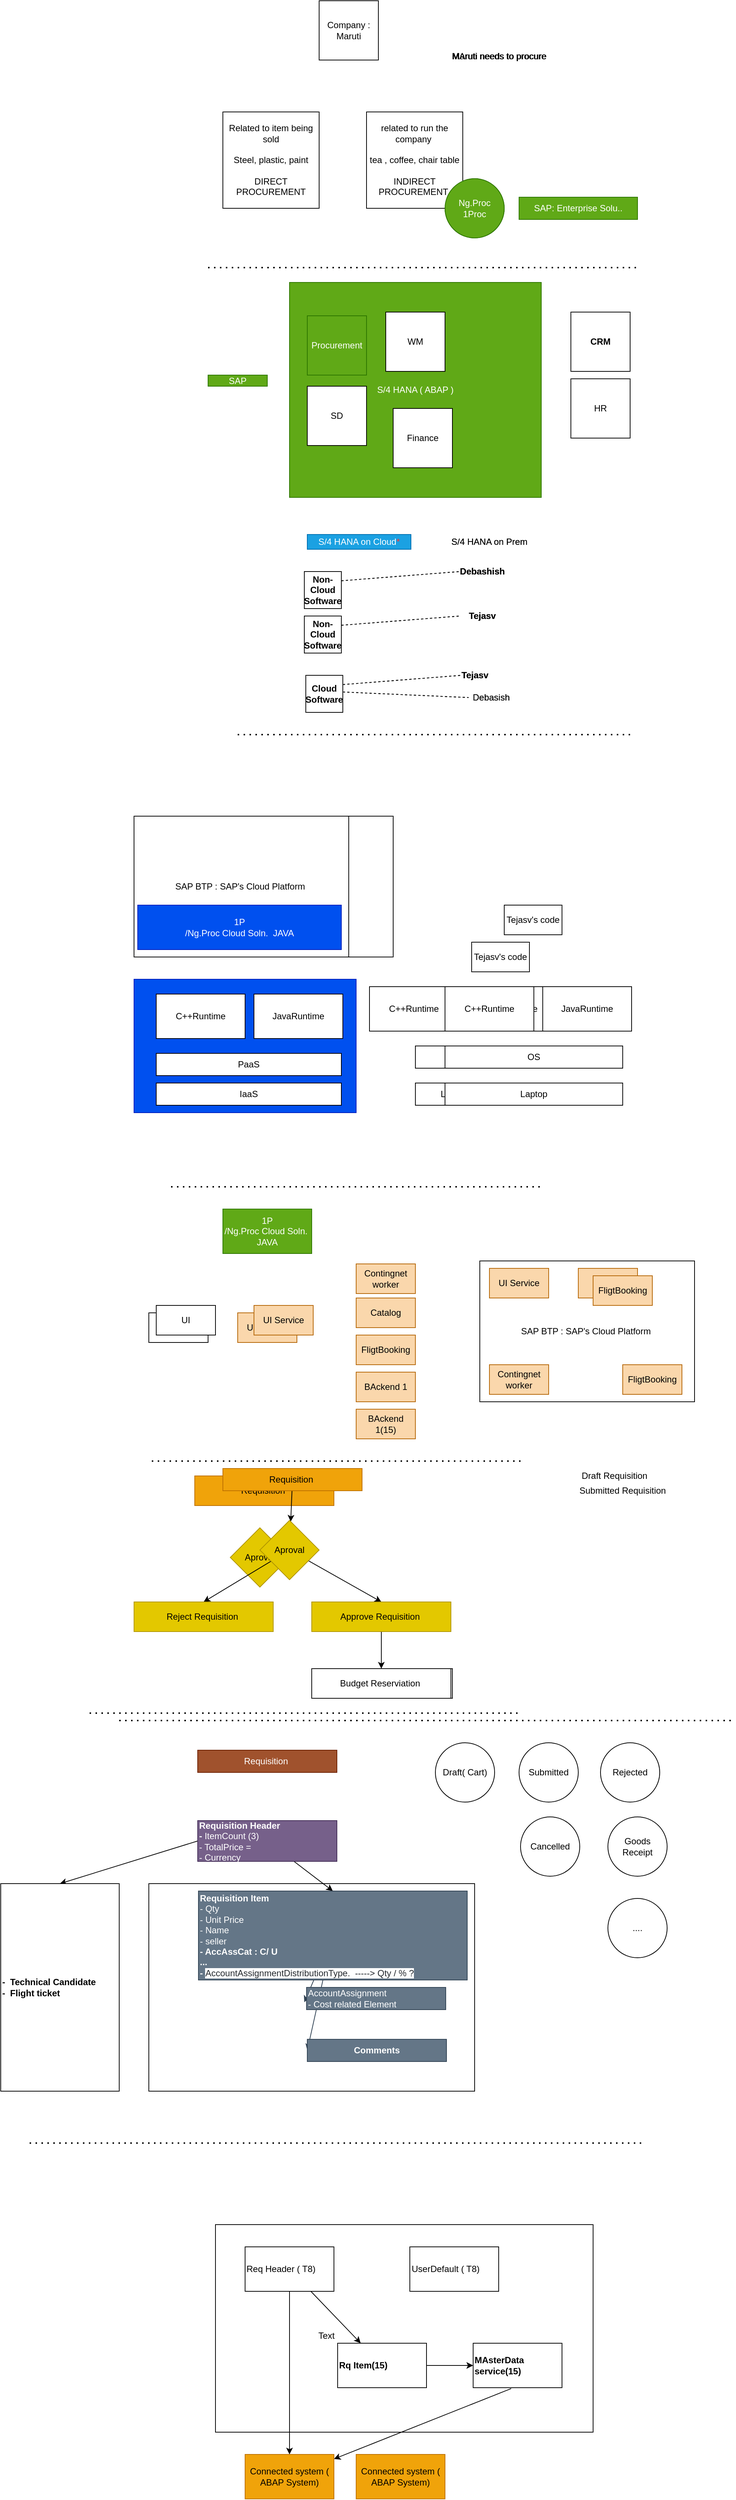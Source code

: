 <mxfile>
    <diagram id="Gn8F9cwYwv7-_vEc4Q9I" name="Page-1">
        <mxGraphModel dx="2574" dy="1087" grid="1" gridSize="10" guides="1" tooltips="1" connect="1" arrows="1" fold="1" page="1" pageScale="1" pageWidth="827" pageHeight="1169" math="0" shadow="0">
            <root>
                <mxCell id="0"/>
                <mxCell id="1" parent="0"/>
                <mxCell id="47" value="" style="rounded=0;whiteSpace=wrap;html=1;fillColor=#0050ef;strokeColor=#001DBC;fontColor=#ffffff;" parent="1" vertex="1">
                    <mxGeometry x="20" y="1400" width="300" height="180" as="geometry"/>
                </mxCell>
                <mxCell id="36" value="SAP BTP : SAP's Cloud Platform&amp;nbsp;" style="rounded=0;whiteSpace=wrap;html=1;" parent="1" vertex="1">
                    <mxGeometry x="20" y="1180" width="350" height="190" as="geometry"/>
                </mxCell>
                <mxCell id="18" value="S/4 HANA ( ABAP )" style="text;html=1;align=center;verticalAlign=middle;whiteSpace=wrap;rounded=0;fillColor=#60a917;strokeColor=#2D7600;fontColor=#ffffff;labelPosition=center;verticalLabelPosition=middle;" parent="1" vertex="1">
                    <mxGeometry x="230" y="460" width="340" height="290" as="geometry"/>
                </mxCell>
                <mxCell id="2" value="Company : Maruti" style="whiteSpace=wrap;html=1;aspect=fixed;" parent="1" vertex="1">
                    <mxGeometry x="270" y="80" width="80" height="80" as="geometry"/>
                </mxCell>
                <mxCell id="3" value="Related to item being sold&lt;br&gt;&lt;br&gt;Steel, plastic, paint&lt;br&gt;&lt;br&gt;DIRECT PROCUREMENT" style="whiteSpace=wrap;html=1;aspect=fixed;" parent="1" vertex="1">
                    <mxGeometry x="140" y="230" width="130" height="130" as="geometry"/>
                </mxCell>
                <mxCell id="4" value="related to run the company&amp;nbsp;&lt;br&gt;&lt;br&gt;tea , coffee, chair table&lt;br&gt;&lt;br&gt;INDIRECT PROCUREMENT&amp;nbsp;" style="whiteSpace=wrap;html=1;aspect=fixed;" parent="1" vertex="1">
                    <mxGeometry x="334" y="230" width="130" height="130" as="geometry"/>
                </mxCell>
                <mxCell id="6" value="MAruti needs to procure&amp;nbsp;" style="text;html=1;strokeColor=none;fillColor=none;align=center;verticalAlign=middle;whiteSpace=wrap;rounded=0;" parent="1" vertex="1">
                    <mxGeometry x="440" y="140" width="150" height="30" as="geometry"/>
                </mxCell>
                <mxCell id="7" value="Ng.Proc&lt;br&gt;1Proc" style="ellipse;whiteSpace=wrap;html=1;aspect=fixed;fillColor=#60a917;strokeColor=#2D7600;fontColor=#ffffff;" parent="1" vertex="1">
                    <mxGeometry x="440" y="320" width="80" height="80" as="geometry"/>
                </mxCell>
                <mxCell id="9" value="SAP: Enterprise Solu.." style="text;html=1;strokeColor=#2D7600;fillColor=#60a917;align=center;verticalAlign=middle;whiteSpace=wrap;rounded=0;fontColor=#ffffff;" parent="1" vertex="1">
                    <mxGeometry x="540" y="345" width="160" height="30" as="geometry"/>
                </mxCell>
                <mxCell id="10" value="" style="endArrow=none;dashed=1;html=1;dashPattern=1 3;strokeWidth=2;" parent="1" edge="1">
                    <mxGeometry width="50" height="50" relative="1" as="geometry">
                        <mxPoint x="120" y="440" as="sourcePoint"/>
                        <mxPoint x="700" y="440" as="targetPoint"/>
                    </mxGeometry>
                </mxCell>
                <mxCell id="11" value="SAP" style="text;html=1;strokeColor=#2D7600;fillColor=#60a917;align=center;verticalAlign=middle;whiteSpace=wrap;rounded=0;fontColor=#ffffff;" parent="1" vertex="1">
                    <mxGeometry x="120" y="585" width="80" height="15" as="geometry"/>
                </mxCell>
                <mxCell id="12" value="Procurement" style="whiteSpace=wrap;html=1;aspect=fixed;fillColor=#60a917;strokeColor=#2D7600;fontColor=#ffffff;" parent="1" vertex="1">
                    <mxGeometry x="254" y="505" width="80" height="80" as="geometry"/>
                </mxCell>
                <mxCell id="13" value="SD" style="whiteSpace=wrap;html=1;aspect=fixed;" parent="1" vertex="1">
                    <mxGeometry x="254" y="600" width="80" height="80" as="geometry"/>
                </mxCell>
                <mxCell id="14" value="WM" style="whiteSpace=wrap;html=1;aspect=fixed;" parent="1" vertex="1">
                    <mxGeometry x="360" y="500" width="80" height="80" as="geometry"/>
                </mxCell>
                <mxCell id="15" value="Finance" style="whiteSpace=wrap;html=1;aspect=fixed;" parent="1" vertex="1">
                    <mxGeometry x="370" y="630" width="80" height="80" as="geometry"/>
                </mxCell>
                <mxCell id="16" value="CRM" style="whiteSpace=wrap;html=1;aspect=fixed;fontStyle=1" parent="1" vertex="1">
                    <mxGeometry x="610" y="500" width="80" height="80" as="geometry"/>
                </mxCell>
                <mxCell id="17" value="HR" style="whiteSpace=wrap;html=1;aspect=fixed;" parent="1" vertex="1">
                    <mxGeometry x="610" y="590" width="80" height="80" as="geometry"/>
                </mxCell>
                <mxCell id="19" value="S/4 HANA on Cloud&lt;font color=&quot;#ff3333&quot;&gt;*&lt;/font&gt;" style="text;html=1;strokeColor=#006EAF;fillColor=#1ba1e2;align=center;verticalAlign=middle;whiteSpace=wrap;rounded=0;fontColor=#ffffff;" parent="1" vertex="1">
                    <mxGeometry x="254" y="800" width="140" height="20" as="geometry"/>
                </mxCell>
                <mxCell id="20" value="S/4 HANA on Prem" style="text;html=1;strokeColor=none;fillColor=none;align=center;verticalAlign=middle;whiteSpace=wrap;rounded=0;" parent="1" vertex="1">
                    <mxGeometry x="430" y="800" width="140" height="20" as="geometry"/>
                </mxCell>
                <mxCell id="22" value="Non-Cloud Software" style="whiteSpace=wrap;html=1;aspect=fixed;fontStyle=1" parent="1" vertex="1">
                    <mxGeometry x="250" y="850" width="50" height="50" as="geometry"/>
                </mxCell>
                <mxCell id="24" value="" style="endArrow=none;dashed=1;html=1;exitX=1;exitY=0.25;exitDx=0;exitDy=0;fontStyle=1" parent="1" source="22" edge="1">
                    <mxGeometry width="50" height="50" relative="1" as="geometry">
                        <mxPoint x="400" y="900" as="sourcePoint"/>
                        <mxPoint x="460" y="850" as="targetPoint"/>
                    </mxGeometry>
                </mxCell>
                <mxCell id="25" value="Debashish" style="text;html=1;align=center;verticalAlign=middle;resizable=0;points=[];autosize=1;strokeColor=none;fontStyle=1" parent="1" vertex="1">
                    <mxGeometry x="450" y="840" width="80" height="20" as="geometry"/>
                </mxCell>
                <mxCell id="26" value="Non-Cloud Software" style="whiteSpace=wrap;html=1;aspect=fixed;fontStyle=1" parent="1" vertex="1">
                    <mxGeometry x="250" y="910" width="50" height="50" as="geometry"/>
                </mxCell>
                <mxCell id="27" value="" style="endArrow=none;dashed=1;html=1;exitX=1;exitY=0.25;exitDx=0;exitDy=0;fontStyle=1" parent="1" source="26" edge="1">
                    <mxGeometry width="50" height="50" relative="1" as="geometry">
                        <mxPoint x="400" y="960" as="sourcePoint"/>
                        <mxPoint x="460" y="910" as="targetPoint"/>
                    </mxGeometry>
                </mxCell>
                <mxCell id="28" value="Tejasv" style="text;html=1;align=center;verticalAlign=middle;resizable=0;points=[];autosize=1;strokeColor=none;fontStyle=1" parent="1" vertex="1">
                    <mxGeometry x="465" y="900" width="50" height="20" as="geometry"/>
                </mxCell>
                <mxCell id="29" value="Cloud Software" style="whiteSpace=wrap;html=1;aspect=fixed;fontStyle=1" parent="1" vertex="1">
                    <mxGeometry x="252" y="990" width="50" height="50" as="geometry"/>
                </mxCell>
                <mxCell id="30" value="" style="endArrow=none;dashed=1;html=1;exitX=1;exitY=0.25;exitDx=0;exitDy=0;fontStyle=1" parent="1" source="29" edge="1">
                    <mxGeometry width="50" height="50" relative="1" as="geometry">
                        <mxPoint x="402" y="1040" as="sourcePoint"/>
                        <mxPoint x="462" y="990" as="targetPoint"/>
                    </mxGeometry>
                </mxCell>
                <mxCell id="31" value="Tejasv" style="text;html=1;align=center;verticalAlign=middle;resizable=0;points=[];autosize=1;strokeColor=none;fontStyle=1" parent="1" vertex="1">
                    <mxGeometry x="455" y="980" width="50" height="20" as="geometry"/>
                </mxCell>
                <mxCell id="32" value="" style="endArrow=none;dashed=1;html=1;exitX=1;exitY=0.25;exitDx=0;exitDy=0;fontStyle=1" parent="1" edge="1">
                    <mxGeometry width="50" height="50" relative="1" as="geometry">
                        <mxPoint x="302" y="1012.5" as="sourcePoint"/>
                        <mxPoint x="472" y="1020" as="targetPoint"/>
                    </mxGeometry>
                </mxCell>
                <mxCell id="33" value="Debasish" style="text;html=1;align=center;verticalAlign=middle;resizable=0;points=[];autosize=1;strokeColor=none;" parent="1" vertex="1">
                    <mxGeometry x="467" y="1010" width="70" height="20" as="geometry"/>
                </mxCell>
                <mxCell id="34" value="" style="endArrow=none;dashed=1;html=1;dashPattern=1 3;strokeWidth=2;" parent="1" edge="1">
                    <mxGeometry width="50" height="50" relative="1" as="geometry">
                        <mxPoint x="160" y="1070" as="sourcePoint"/>
                        <mxPoint x="690" y="1070" as="targetPoint"/>
                    </mxGeometry>
                </mxCell>
                <mxCell id="35" value="1P&lt;br&gt;/Ng.Proc Cloud Soln.&amp;nbsp; JAVA" style="rounded=0;whiteSpace=wrap;html=1;fillColor=#0050ef;strokeColor=#001DBC;fontColor=#ffffff;" parent="1" vertex="1">
                    <mxGeometry x="50" y="1300" width="120" height="60" as="geometry"/>
                </mxCell>
                <mxCell id="37" value="IaaS" style="rounded=0;whiteSpace=wrap;html=1;" parent="1" vertex="1">
                    <mxGeometry x="50" y="1540" width="250" height="30" as="geometry"/>
                </mxCell>
                <mxCell id="38" value="Laptop" style="rounded=0;whiteSpace=wrap;html=1;" parent="1" vertex="1">
                    <mxGeometry x="400" y="1540" width="105" height="30" as="geometry"/>
                </mxCell>
                <mxCell id="39" value="PaaS" style="rounded=0;whiteSpace=wrap;html=1;" parent="1" vertex="1">
                    <mxGeometry x="50" y="1500" width="250" height="30" as="geometry"/>
                </mxCell>
                <mxCell id="40" value="OS" style="rounded=0;whiteSpace=wrap;html=1;" parent="1" vertex="1">
                    <mxGeometry x="400" y="1490" width="105" height="30" as="geometry"/>
                </mxCell>
                <mxCell id="42" value="JavaRuntime" style="rounded=0;whiteSpace=wrap;html=1;" parent="1" vertex="1">
                    <mxGeometry x="182" y="1420" width="120" height="60" as="geometry"/>
                </mxCell>
                <mxCell id="43" value="C++Runtime" style="rounded=0;whiteSpace=wrap;html=1;" parent="1" vertex="1">
                    <mxGeometry x="50" y="1420" width="120" height="60" as="geometry"/>
                </mxCell>
                <mxCell id="44" value="JavaRuntime" style="rounded=0;whiteSpace=wrap;html=1;" parent="1" vertex="1">
                    <mxGeometry x="470" y="1410" width="120" height="60" as="geometry"/>
                </mxCell>
                <mxCell id="45" value="C++Runtime" style="rounded=0;whiteSpace=wrap;html=1;" parent="1" vertex="1">
                    <mxGeometry x="338" y="1410" width="120" height="60" as="geometry"/>
                </mxCell>
                <mxCell id="46" value="Tejasv's code" style="rounded=0;whiteSpace=wrap;html=1;" parent="1" vertex="1">
                    <mxGeometry x="476" y="1350" width="78" height="40" as="geometry"/>
                </mxCell>
                <mxCell id="48" value="" style="endArrow=none;dashed=1;html=1;dashPattern=1 3;strokeWidth=2;" parent="1" edge="1">
                    <mxGeometry width="50" height="50" relative="1" as="geometry">
                        <mxPoint x="70" y="1680" as="sourcePoint"/>
                        <mxPoint x="570" y="1680" as="targetPoint"/>
                    </mxGeometry>
                </mxCell>
                <mxCell id="49" value="1P&lt;br&gt;/Ng.Proc Cloud Soln.&amp;nbsp; JAVA" style="rounded=0;whiteSpace=wrap;html=1;fillColor=#60a917;strokeColor=#2D7600;fontColor=#ffffff;" parent="1" vertex="1">
                    <mxGeometry x="140" y="1710" width="120" height="60" as="geometry"/>
                </mxCell>
                <mxCell id="50" value="UI" style="rounded=0;whiteSpace=wrap;html=1;" parent="1" vertex="1">
                    <mxGeometry x="40" y="1850" width="80" height="40" as="geometry"/>
                </mxCell>
                <mxCell id="51" value="Contingnet worker" style="rounded=0;whiteSpace=wrap;html=1;fillColor=#fad7ac;strokeColor=#b46504;fontColor=#000000;" parent="1" vertex="1">
                    <mxGeometry x="320" y="1784" width="80" height="40" as="geometry"/>
                </mxCell>
                <mxCell id="55" value="BAckend 1" style="rounded=0;whiteSpace=wrap;html=1;fillColor=#fad7ac;strokeColor=#b46504;fontColor=#000000;" parent="1" vertex="1">
                    <mxGeometry x="320" y="1980" width="80" height="40" as="geometry"/>
                </mxCell>
                <mxCell id="56" value="BAckend 1" style="rounded=0;whiteSpace=wrap;html=1;fillColor=#fad7ac;strokeColor=#b46504;fontColor=#000000;" parent="1" vertex="1">
                    <mxGeometry x="320" y="1930" width="80" height="40" as="geometry"/>
                </mxCell>
                <mxCell id="57" value="FligtBooking" style="rounded=0;whiteSpace=wrap;html=1;fillColor=#fad7ac;strokeColor=#b46504;fontColor=#000000;" parent="1" vertex="1">
                    <mxGeometry x="320" y="1880" width="80" height="40" as="geometry"/>
                </mxCell>
                <mxCell id="58" value="UI Service" style="rounded=0;whiteSpace=wrap;html=1;fillColor=#fad7ac;strokeColor=#b46504;fontColor=#000000;" parent="1" vertex="1">
                    <mxGeometry x="160" y="1850" width="80" height="40" as="geometry"/>
                </mxCell>
                <mxCell id="59" value="Catalog" style="rounded=0;whiteSpace=wrap;html=1;fillColor=#fad7ac;strokeColor=#b46504;fontColor=#000000;" parent="1" vertex="1">
                    <mxGeometry x="320" y="1830" width="80" height="40" as="geometry"/>
                </mxCell>
                <mxCell id="60" value="" style="endArrow=none;dashed=1;html=1;dashPattern=1 3;strokeWidth=2;" parent="1" edge="1">
                    <mxGeometry width="50" height="50" relative="1" as="geometry">
                        <mxPoint x="44" y="2050" as="sourcePoint"/>
                        <mxPoint x="544" y="2050" as="targetPoint"/>
                    </mxGeometry>
                </mxCell>
                <mxCell id="61" value="Requisition&amp;nbsp;" style="rounded=0;whiteSpace=wrap;html=1;fillColor=#f0a30a;strokeColor=#BD7000;fontColor=#000000;" parent="1" vertex="1">
                    <mxGeometry x="102" y="2070" width="188" height="40" as="geometry"/>
                </mxCell>
                <mxCell id="63" value="Aproval" style="rhombus;whiteSpace=wrap;html=1;fontColor=#000000;fillColor=#e3c800;strokeColor=#B09500;" parent="1" vertex="1">
                    <mxGeometry x="150" y="2140" width="80" height="80" as="geometry"/>
                </mxCell>
                <mxCell id="64" value="Approve Requisition&amp;nbsp;" style="rounded=0;whiteSpace=wrap;html=1;fillColor=#e3c800;strokeColor=#B09500;fontColor=#000000;" parent="1" vertex="1">
                    <mxGeometry x="260" y="2240" width="188" height="40" as="geometry"/>
                </mxCell>
                <mxCell id="65" value="Reject Requisition&amp;nbsp;" style="rounded=0;whiteSpace=wrap;html=1;fillColor=#e3c800;strokeColor=#B09500;fontColor=#000000;" parent="1" vertex="1">
                    <mxGeometry x="20" y="2240" width="188" height="40" as="geometry"/>
                </mxCell>
                <mxCell id="66" value="Budget Reserviation&amp;nbsp;" style="rounded=0;whiteSpace=wrap;html=1;" parent="1" vertex="1">
                    <mxGeometry x="262" y="2330" width="188" height="40" as="geometry"/>
                </mxCell>
                <mxCell id="67" value="" style="endArrow=none;dashed=1;html=1;dashPattern=1 3;strokeWidth=2;" parent="1" edge="1">
                    <mxGeometry width="50" height="50" relative="1" as="geometry">
                        <mxPoint x="-40" y="2390" as="sourcePoint"/>
                        <mxPoint x="544" y="2390" as="targetPoint"/>
                    </mxGeometry>
                </mxCell>
                <mxCell id="68" value="" style="rounded=0;whiteSpace=wrap;html=1;align=left;" parent="1" vertex="1">
                    <mxGeometry x="130" y="3080" width="510" height="280" as="geometry"/>
                </mxCell>
                <mxCell id="69" value="" style="rounded=0;whiteSpace=wrap;html=1;align=left;fontStyle=1" parent="1" vertex="1">
                    <mxGeometry x="40" y="2620" width="440" height="280" as="geometry"/>
                </mxCell>
                <mxCell id="70" value="" style="rounded=0;whiteSpace=wrap;html=1;fillColor=#0050ef;strokeColor=#001DBC;fontColor=#ffffff;" parent="1" vertex="1">
                    <mxGeometry x="20" y="1400" width="300" height="180" as="geometry"/>
                </mxCell>
                <mxCell id="71" value="SAP BTP : SAP's Cloud Platform&amp;nbsp;" style="rounded=0;whiteSpace=wrap;html=1;" parent="1" vertex="1">
                    <mxGeometry x="20" y="1180" width="290" height="190" as="geometry"/>
                </mxCell>
                <mxCell id="72" value="S/4 HANA ( ABAP )" style="text;html=1;align=center;verticalAlign=middle;whiteSpace=wrap;rounded=0;fillColor=#60a917;strokeColor=#2D7600;fontColor=#ffffff;labelPosition=center;verticalLabelPosition=middle;" parent="1" vertex="1">
                    <mxGeometry x="230" y="460" width="340" height="290" as="geometry"/>
                </mxCell>
                <mxCell id="73" value="Company : Maruti" style="whiteSpace=wrap;html=1;aspect=fixed;" parent="1" vertex="1">
                    <mxGeometry x="270" y="80" width="80" height="80" as="geometry"/>
                </mxCell>
                <mxCell id="74" value="Related to item being sold&lt;br&gt;&lt;br&gt;Steel, plastic, paint&lt;br&gt;&lt;br&gt;DIRECT PROCUREMENT" style="whiteSpace=wrap;html=1;aspect=fixed;" parent="1" vertex="1">
                    <mxGeometry x="140" y="230" width="130" height="130" as="geometry"/>
                </mxCell>
                <mxCell id="75" value="related to run the company&amp;nbsp;&lt;br&gt;&lt;br&gt;tea , coffee, chair table&lt;br&gt;&lt;br&gt;INDIRECT PROCUREMENT&amp;nbsp;" style="whiteSpace=wrap;html=1;aspect=fixed;" parent="1" vertex="1">
                    <mxGeometry x="334" y="230" width="130" height="130" as="geometry"/>
                </mxCell>
                <mxCell id="76" value="Maruti needs to procure&amp;nbsp;" style="text;html=1;strokeColor=none;fillColor=none;align=center;verticalAlign=middle;whiteSpace=wrap;rounded=0;" parent="1" vertex="1">
                    <mxGeometry x="440" y="140" width="150" height="30" as="geometry"/>
                </mxCell>
                <mxCell id="77" value="Ng.Proc&lt;br&gt;1Proc" style="ellipse;whiteSpace=wrap;html=1;aspect=fixed;fillColor=#60a917;strokeColor=#2D7600;fontColor=#ffffff;" parent="1" vertex="1">
                    <mxGeometry x="440" y="320" width="80" height="80" as="geometry"/>
                </mxCell>
                <mxCell id="78" value="SAP: Enterprise Solu.." style="text;html=1;strokeColor=#2D7600;fillColor=#60a917;align=center;verticalAlign=middle;whiteSpace=wrap;rounded=0;fontColor=#ffffff;" parent="1" vertex="1">
                    <mxGeometry x="540" y="345" width="160" height="30" as="geometry"/>
                </mxCell>
                <mxCell id="79" value="" style="endArrow=none;dashed=1;html=1;dashPattern=1 3;strokeWidth=2;" parent="1" edge="1">
                    <mxGeometry width="50" height="50" relative="1" as="geometry">
                        <mxPoint x="120" y="440" as="sourcePoint"/>
                        <mxPoint x="700" y="440" as="targetPoint"/>
                    </mxGeometry>
                </mxCell>
                <mxCell id="80" value="SAP" style="text;html=1;strokeColor=#2D7600;fillColor=#60a917;align=center;verticalAlign=middle;whiteSpace=wrap;rounded=0;fontColor=#ffffff;" parent="1" vertex="1">
                    <mxGeometry x="120" y="585" width="80" height="15" as="geometry"/>
                </mxCell>
                <mxCell id="81" value="Procurement" style="whiteSpace=wrap;html=1;aspect=fixed;fillColor=#60a917;strokeColor=#2D7600;fontColor=#ffffff;" parent="1" vertex="1">
                    <mxGeometry x="254" y="505" width="80" height="80" as="geometry"/>
                </mxCell>
                <mxCell id="82" value="SD" style="whiteSpace=wrap;html=1;aspect=fixed;" parent="1" vertex="1">
                    <mxGeometry x="254" y="600" width="80" height="80" as="geometry"/>
                </mxCell>
                <mxCell id="83" value="WM" style="whiteSpace=wrap;html=1;aspect=fixed;" parent="1" vertex="1">
                    <mxGeometry x="360" y="500" width="80" height="80" as="geometry"/>
                </mxCell>
                <mxCell id="84" value="Finance" style="whiteSpace=wrap;html=1;aspect=fixed;" parent="1" vertex="1">
                    <mxGeometry x="370" y="630" width="80" height="80" as="geometry"/>
                </mxCell>
                <mxCell id="85" value="CRM" style="whiteSpace=wrap;html=1;aspect=fixed;fontStyle=1" parent="1" vertex="1">
                    <mxGeometry x="610" y="500" width="80" height="80" as="geometry"/>
                </mxCell>
                <mxCell id="86" value="HR" style="whiteSpace=wrap;html=1;aspect=fixed;" parent="1" vertex="1">
                    <mxGeometry x="610" y="590" width="80" height="80" as="geometry"/>
                </mxCell>
                <mxCell id="87" value="S/4 HANA on Cloud&lt;font color=&quot;#ff3333&quot;&gt;*&lt;/font&gt;" style="text;html=1;strokeColor=#006EAF;fillColor=#1ba1e2;align=center;verticalAlign=middle;whiteSpace=wrap;rounded=0;fontColor=#ffffff;" parent="1" vertex="1">
                    <mxGeometry x="254" y="800" width="140" height="20" as="geometry"/>
                </mxCell>
                <mxCell id="88" value="S/4 HANA on Prem" style="text;html=1;strokeColor=none;fillColor=none;align=center;verticalAlign=middle;whiteSpace=wrap;rounded=0;" parent="1" vertex="1">
                    <mxGeometry x="430" y="800" width="140" height="20" as="geometry"/>
                </mxCell>
                <mxCell id="89" value="Non-Cloud Software" style="whiteSpace=wrap;html=1;aspect=fixed;fontStyle=1" parent="1" vertex="1">
                    <mxGeometry x="250" y="850" width="50" height="50" as="geometry"/>
                </mxCell>
                <mxCell id="90" value="" style="endArrow=none;dashed=1;html=1;exitX=1;exitY=0.25;exitDx=0;exitDy=0;fontStyle=1" parent="1" source="89" edge="1">
                    <mxGeometry width="50" height="50" relative="1" as="geometry">
                        <mxPoint x="400" y="900" as="sourcePoint"/>
                        <mxPoint x="460" y="850" as="targetPoint"/>
                    </mxGeometry>
                </mxCell>
                <mxCell id="91" value="Debashish" style="text;html=1;align=center;verticalAlign=middle;resizable=0;points=[];autosize=1;strokeColor=none;fontStyle=1" parent="1" vertex="1">
                    <mxGeometry x="450" y="840" width="80" height="20" as="geometry"/>
                </mxCell>
                <mxCell id="92" value="Non-Cloud Software" style="whiteSpace=wrap;html=1;aspect=fixed;fontStyle=1" parent="1" vertex="1">
                    <mxGeometry x="250" y="910" width="50" height="50" as="geometry"/>
                </mxCell>
                <mxCell id="93" value="" style="endArrow=none;dashed=1;html=1;exitX=1;exitY=0.25;exitDx=0;exitDy=0;fontStyle=1" parent="1" source="92" edge="1">
                    <mxGeometry width="50" height="50" relative="1" as="geometry">
                        <mxPoint x="400" y="960" as="sourcePoint"/>
                        <mxPoint x="460" y="910" as="targetPoint"/>
                    </mxGeometry>
                </mxCell>
                <mxCell id="94" value="Tejasv" style="text;html=1;align=center;verticalAlign=middle;resizable=0;points=[];autosize=1;strokeColor=none;fontStyle=1" parent="1" vertex="1">
                    <mxGeometry x="465" y="900" width="50" height="20" as="geometry"/>
                </mxCell>
                <mxCell id="95" value="Cloud Software" style="whiteSpace=wrap;html=1;aspect=fixed;fontStyle=1" parent="1" vertex="1">
                    <mxGeometry x="252" y="990" width="50" height="50" as="geometry"/>
                </mxCell>
                <mxCell id="96" value="" style="endArrow=none;dashed=1;html=1;exitX=1;exitY=0.25;exitDx=0;exitDy=0;fontStyle=1" parent="1" source="95" edge="1">
                    <mxGeometry width="50" height="50" relative="1" as="geometry">
                        <mxPoint x="402" y="1040" as="sourcePoint"/>
                        <mxPoint x="462" y="990" as="targetPoint"/>
                    </mxGeometry>
                </mxCell>
                <mxCell id="97" value="Tejasv" style="text;html=1;align=center;verticalAlign=middle;resizable=0;points=[];autosize=1;strokeColor=none;fontStyle=1" parent="1" vertex="1">
                    <mxGeometry x="455" y="980" width="50" height="20" as="geometry"/>
                </mxCell>
                <mxCell id="98" value="" style="endArrow=none;dashed=1;html=1;exitX=1;exitY=0.25;exitDx=0;exitDy=0;fontStyle=1" parent="1" edge="1">
                    <mxGeometry width="50" height="50" relative="1" as="geometry">
                        <mxPoint x="302" y="1012.5" as="sourcePoint"/>
                        <mxPoint x="472" y="1020" as="targetPoint"/>
                    </mxGeometry>
                </mxCell>
                <mxCell id="99" value="Debasish" style="text;html=1;align=center;verticalAlign=middle;resizable=0;points=[];autosize=1;strokeColor=none;" parent="1" vertex="1">
                    <mxGeometry x="467" y="1010" width="70" height="20" as="geometry"/>
                </mxCell>
                <mxCell id="100" value="" style="endArrow=none;dashed=1;html=1;dashPattern=1 3;strokeWidth=2;" parent="1" edge="1">
                    <mxGeometry width="50" height="50" relative="1" as="geometry">
                        <mxPoint x="160" y="1070" as="sourcePoint"/>
                        <mxPoint x="690" y="1070" as="targetPoint"/>
                    </mxGeometry>
                </mxCell>
                <mxCell id="101" value="1P&lt;br&gt;/Ng.Proc Cloud Soln.&amp;nbsp; JAVA" style="rounded=0;whiteSpace=wrap;html=1;fillColor=#0050ef;strokeColor=#001DBC;fontColor=#ffffff;" parent="1" vertex="1">
                    <mxGeometry x="25" y="1300" width="275" height="60" as="geometry"/>
                </mxCell>
                <mxCell id="102" value="IaaS" style="rounded=0;whiteSpace=wrap;html=1;" parent="1" vertex="1">
                    <mxGeometry x="50" y="1540" width="250" height="30" as="geometry"/>
                </mxCell>
                <mxCell id="103" value="Laptop" style="rounded=0;whiteSpace=wrap;html=1;" parent="1" vertex="1">
                    <mxGeometry x="440" y="1540" width="240" height="30" as="geometry"/>
                </mxCell>
                <mxCell id="104" value="PaaS" style="rounded=0;whiteSpace=wrap;html=1;" parent="1" vertex="1">
                    <mxGeometry x="50" y="1500" width="250" height="30" as="geometry"/>
                </mxCell>
                <mxCell id="105" value="OS" style="rounded=0;whiteSpace=wrap;html=1;" parent="1" vertex="1">
                    <mxGeometry x="440" y="1490" width="240" height="30" as="geometry"/>
                </mxCell>
                <mxCell id="106" value="JavaRuntime" style="rounded=0;whiteSpace=wrap;html=1;" parent="1" vertex="1">
                    <mxGeometry x="182" y="1420" width="120" height="60" as="geometry"/>
                </mxCell>
                <mxCell id="107" value="C++Runtime" style="rounded=0;whiteSpace=wrap;html=1;" parent="1" vertex="1">
                    <mxGeometry x="50" y="1420" width="120" height="60" as="geometry"/>
                </mxCell>
                <mxCell id="108" value="JavaRuntime" style="rounded=0;whiteSpace=wrap;html=1;" parent="1" vertex="1">
                    <mxGeometry x="572" y="1410" width="120" height="60" as="geometry"/>
                </mxCell>
                <mxCell id="109" value="C++Runtime" style="rounded=0;whiteSpace=wrap;html=1;" parent="1" vertex="1">
                    <mxGeometry x="440" y="1410" width="120" height="60" as="geometry"/>
                </mxCell>
                <mxCell id="110" value="Tejasv's code" style="rounded=0;whiteSpace=wrap;html=1;" parent="1" vertex="1">
                    <mxGeometry x="520" y="1300" width="78" height="40" as="geometry"/>
                </mxCell>
                <mxCell id="111" value="" style="endArrow=none;dashed=1;html=1;dashPattern=1 3;strokeWidth=2;" parent="1" edge="1">
                    <mxGeometry width="50" height="50" relative="1" as="geometry">
                        <mxPoint x="70" y="1680" as="sourcePoint"/>
                        <mxPoint x="570" y="1680" as="targetPoint"/>
                    </mxGeometry>
                </mxCell>
                <mxCell id="112" value="1P&lt;br&gt;/Ng.Proc Cloud Soln.&amp;nbsp; JAVA" style="rounded=0;whiteSpace=wrap;html=1;fillColor=#60a917;strokeColor=#2D7600;fontColor=#ffffff;" parent="1" vertex="1">
                    <mxGeometry x="140" y="1710" width="120" height="60" as="geometry"/>
                </mxCell>
                <mxCell id="113" value="UI" style="rounded=0;whiteSpace=wrap;html=1;" parent="1" vertex="1">
                    <mxGeometry x="50" y="1840" width="80" height="40" as="geometry"/>
                </mxCell>
                <mxCell id="114" value="Contingnet worker" style="rounded=0;whiteSpace=wrap;html=1;fillColor=#fad7ac;strokeColor=#b46504;fontColor=#000000;" parent="1" vertex="1">
                    <mxGeometry x="320" y="1784" width="80" height="40" as="geometry"/>
                </mxCell>
                <mxCell id="115" value="BAckend 1(15)" style="rounded=0;whiteSpace=wrap;html=1;fillColor=#fad7ac;strokeColor=#b46504;fontColor=#000000;" parent="1" vertex="1">
                    <mxGeometry x="320" y="1980" width="80" height="40" as="geometry"/>
                </mxCell>
                <mxCell id="116" value="BAckend 1" style="rounded=0;whiteSpace=wrap;html=1;fillColor=#fad7ac;strokeColor=#b46504;fontColor=#000000;" parent="1" vertex="1">
                    <mxGeometry x="320" y="1930" width="80" height="40" as="geometry"/>
                </mxCell>
                <mxCell id="117" value="FligtBooking" style="rounded=0;whiteSpace=wrap;html=1;fillColor=#fad7ac;strokeColor=#b46504;fontColor=#000000;" parent="1" vertex="1">
                    <mxGeometry x="320" y="1880" width="80" height="40" as="geometry"/>
                </mxCell>
                <mxCell id="118" value="UI Service" style="rounded=0;whiteSpace=wrap;html=1;fillColor=#fad7ac;strokeColor=#b46504;fontColor=#000000;" parent="1" vertex="1">
                    <mxGeometry x="182" y="1840" width="80" height="40" as="geometry"/>
                </mxCell>
                <mxCell id="119" value="Catalog" style="rounded=0;whiteSpace=wrap;html=1;fillColor=#fad7ac;strokeColor=#b46504;fontColor=#000000;" parent="1" vertex="1">
                    <mxGeometry x="320" y="1830" width="80" height="40" as="geometry"/>
                </mxCell>
                <mxCell id="120" value="" style="endArrow=none;dashed=1;html=1;dashPattern=1 3;strokeWidth=2;" parent="1" edge="1">
                    <mxGeometry width="50" height="50" relative="1" as="geometry">
                        <mxPoint x="44" y="2050" as="sourcePoint"/>
                        <mxPoint x="544" y="2050" as="targetPoint"/>
                    </mxGeometry>
                </mxCell>
                <mxCell id="121" value="" style="edgeStyle=none;rounded=0;orthogonalLoop=1;jettySize=auto;html=1;" parent="1" source="122" target="125" edge="1">
                    <mxGeometry relative="1" as="geometry"/>
                </mxCell>
                <mxCell id="122" value="Requisition&amp;nbsp;" style="rounded=0;whiteSpace=wrap;html=1;fillColor=#f0a30a;strokeColor=#BD7000;fontColor=#000000;" parent="1" vertex="1">
                    <mxGeometry x="140" y="2060" width="188" height="30" as="geometry"/>
                </mxCell>
                <mxCell id="123" style="edgeStyle=none;rounded=0;orthogonalLoop=1;jettySize=auto;html=1;entryX=0.5;entryY=0;entryDx=0;entryDy=0;" parent="1" source="125" target="128" edge="1">
                    <mxGeometry relative="1" as="geometry"/>
                </mxCell>
                <mxCell id="124" style="edgeStyle=none;rounded=0;orthogonalLoop=1;jettySize=auto;html=1;entryX=0.5;entryY=0;entryDx=0;entryDy=0;" parent="1" source="125" target="127" edge="1">
                    <mxGeometry relative="1" as="geometry"/>
                </mxCell>
                <mxCell id="125" value="Aproval" style="rhombus;whiteSpace=wrap;html=1;fontColor=#000000;fillColor=#e3c800;strokeColor=#B09500;" parent="1" vertex="1">
                    <mxGeometry x="190" y="2130" width="80" height="80" as="geometry"/>
                </mxCell>
                <mxCell id="126" value="" style="edgeStyle=none;rounded=0;orthogonalLoop=1;jettySize=auto;html=1;" parent="1" source="127" target="129" edge="1">
                    <mxGeometry relative="1" as="geometry"/>
                </mxCell>
                <mxCell id="127" value="Approve Requisition&amp;nbsp;" style="rounded=0;whiteSpace=wrap;html=1;fillColor=#e3c800;strokeColor=#B09500;fontColor=#000000;" parent="1" vertex="1">
                    <mxGeometry x="260" y="2240" width="188" height="40" as="geometry"/>
                </mxCell>
                <mxCell id="128" value="Reject Requisition&amp;nbsp;" style="rounded=0;whiteSpace=wrap;html=1;fillColor=#e3c800;strokeColor=#B09500;fontColor=#000000;" parent="1" vertex="1">
                    <mxGeometry x="20" y="2240" width="188" height="40" as="geometry"/>
                </mxCell>
                <mxCell id="129" value="Budget Reserviation&amp;nbsp;" style="rounded=0;whiteSpace=wrap;html=1;" parent="1" vertex="1">
                    <mxGeometry x="260" y="2330" width="188" height="40" as="geometry"/>
                </mxCell>
                <mxCell id="130" value="" style="endArrow=none;dashed=1;html=1;dashPattern=1 3;strokeWidth=2;" parent="1" edge="1">
                    <mxGeometry width="50" height="50" relative="1" as="geometry">
                        <mxPoint y="2400" as="sourcePoint"/>
                        <mxPoint x="830" y="2400" as="targetPoint"/>
                    </mxGeometry>
                </mxCell>
                <mxCell id="131" value="SAP BTP : SAP's Cloud Platform&amp;nbsp;" style="rounded=0;whiteSpace=wrap;html=1;" parent="1" vertex="1">
                    <mxGeometry x="487" y="1780" width="290" height="190" as="geometry"/>
                </mxCell>
                <mxCell id="132" value="Contingnet worker" style="rounded=0;whiteSpace=wrap;html=1;fillColor=#fad7ac;strokeColor=#b46504;fontColor=#000000;" parent="1" vertex="1">
                    <mxGeometry x="500" y="1920" width="80" height="40" as="geometry"/>
                </mxCell>
                <mxCell id="133" value="Catalog" style="rounded=0;whiteSpace=wrap;html=1;fillColor=#fad7ac;strokeColor=#b46504;fontColor=#000000;" parent="1" vertex="1">
                    <mxGeometry x="620" y="1790" width="80" height="40" as="geometry"/>
                </mxCell>
                <mxCell id="134" value="UI Service" style="rounded=0;whiteSpace=wrap;html=1;fillColor=#fad7ac;strokeColor=#b46504;fontColor=#000000;" parent="1" vertex="1">
                    <mxGeometry x="500" y="1790" width="80" height="40" as="geometry"/>
                </mxCell>
                <mxCell id="135" value="FligtBooking" style="rounded=0;whiteSpace=wrap;html=1;fillColor=#fad7ac;strokeColor=#b46504;fontColor=#000000;" parent="1" vertex="1">
                    <mxGeometry x="680" y="1920" width="80" height="40" as="geometry"/>
                </mxCell>
                <mxCell id="136" value="FligtBooking" style="rounded=0;whiteSpace=wrap;html=1;fillColor=#fad7ac;strokeColor=#b46504;fontColor=#000000;" parent="1" vertex="1">
                    <mxGeometry x="640" y="1800" width="80" height="40" as="geometry"/>
                </mxCell>
                <mxCell id="137" value="Draft Requisition" style="text;html=1;strokeColor=none;fillColor=none;align=center;verticalAlign=middle;whiteSpace=wrap;rounded=0;" parent="1" vertex="1">
                    <mxGeometry x="598" y="2060" width="142" height="20" as="geometry"/>
                </mxCell>
                <mxCell id="138" value="Submitted Requisition" style="text;html=1;strokeColor=none;fillColor=none;align=center;verticalAlign=middle;whiteSpace=wrap;rounded=0;" parent="1" vertex="1">
                    <mxGeometry x="609" y="2080" width="142" height="20" as="geometry"/>
                </mxCell>
                <mxCell id="139" value="Requisition&amp;nbsp;" style="rounded=0;whiteSpace=wrap;html=1;fillColor=#a0522d;strokeColor=#6D1F00;fontColor=#ffffff;" parent="1" vertex="1">
                    <mxGeometry x="106" y="2440" width="188" height="30" as="geometry"/>
                </mxCell>
                <mxCell id="140" value="Draft( Cart)" style="ellipse;whiteSpace=wrap;html=1;aspect=fixed;" parent="1" vertex="1">
                    <mxGeometry x="427" y="2430" width="80" height="80" as="geometry"/>
                </mxCell>
                <mxCell id="141" value="Submitted" style="ellipse;whiteSpace=wrap;html=1;aspect=fixed;" parent="1" vertex="1">
                    <mxGeometry x="540" y="2430" width="80" height="80" as="geometry"/>
                </mxCell>
                <mxCell id="142" value="Rejected" style="ellipse;whiteSpace=wrap;html=1;aspect=fixed;" parent="1" vertex="1">
                    <mxGeometry x="650" y="2430" width="80" height="80" as="geometry"/>
                </mxCell>
                <mxCell id="143" value="Goods Receipt" style="ellipse;whiteSpace=wrap;html=1;aspect=fixed;" parent="1" vertex="1">
                    <mxGeometry x="660" y="2530" width="80" height="80" as="geometry"/>
                </mxCell>
                <mxCell id="144" value="Cancelled" style="ellipse;whiteSpace=wrap;html=1;aspect=fixed;" parent="1" vertex="1">
                    <mxGeometry x="542" y="2530" width="80" height="80" as="geometry"/>
                </mxCell>
                <mxCell id="145" style="edgeStyle=none;rounded=0;orthogonalLoop=1;jettySize=auto;html=1;entryX=0.5;entryY=0;entryDx=0;entryDy=0;" parent="1" source="147" target="150" edge="1">
                    <mxGeometry relative="1" as="geometry"/>
                </mxCell>
                <mxCell id="146" style="edgeStyle=none;rounded=0;orthogonalLoop=1;jettySize=auto;html=1;entryX=0.5;entryY=0;entryDx=0;entryDy=0;exitX=0;exitY=0.5;exitDx=0;exitDy=0;" parent="1" source="147" target="153" edge="1">
                    <mxGeometry relative="1" as="geometry"/>
                </mxCell>
                <mxCell id="147" value="Requisition Header&lt;br&gt;-&lt;span style=&quot;font-weight: normal&quot;&gt; ItemCount (3)&lt;br&gt;- TotalPrice =&lt;br&gt;- Currency&lt;/span&gt;" style="rounded=0;whiteSpace=wrap;html=1;fillColor=#76608a;strokeColor=#432D57;fontColor=#ffffff;fontStyle=1;align=left;" parent="1" vertex="1">
                    <mxGeometry x="106" y="2535" width="188" height="55" as="geometry"/>
                </mxCell>
                <mxCell id="148" style="edgeStyle=none;rounded=0;orthogonalLoop=1;jettySize=auto;html=1;fillColor=#647687;strokeColor=#314354;" parent="1" source="150" edge="1">
                    <mxGeometry relative="1" as="geometry">
                        <mxPoint x="250" y="2780" as="targetPoint"/>
                    </mxGeometry>
                </mxCell>
                <mxCell id="149" style="edgeStyle=none;rounded=0;orthogonalLoop=1;jettySize=auto;html=1;entryX=0;entryY=0.5;entryDx=0;entryDy=0;fillColor=#647687;strokeColor=#314354;" parent="1" source="150" target="152" edge="1">
                    <mxGeometry relative="1" as="geometry"/>
                </mxCell>
                <mxCell id="150" value="Requisition Item&lt;br&gt;&lt;span style=&quot;font-weight: normal&quot;&gt;- Qty&lt;br&gt;- Unit Price&lt;br&gt;- Name&lt;br&gt;- seller&lt;br&gt;&lt;/span&gt;- AccAssCat : C/ U&lt;br&gt;...&lt;br&gt;-&amp;nbsp;&lt;span style=&quot;color: rgb(36 , 41 , 46) ; font-family: , &amp;#34;consolas&amp;#34; , &amp;#34;liberation mono&amp;#34; , &amp;#34;menlo&amp;#34; , monospace ; font-weight: 400 ; background-color: rgb(255 , 255 , 255)&quot;&gt;AccountAssignmentDistributionType.&amp;nbsp; -----&amp;gt; Qty / % ?&lt;/span&gt;" style="rounded=0;whiteSpace=wrap;html=1;fillColor=#647687;strokeColor=#314354;fontColor=#ffffff;fontStyle=1;align=left;" parent="1" vertex="1">
                    <mxGeometry x="107" y="2630" width="363" height="120" as="geometry"/>
                </mxCell>
                <mxCell id="151" value="&lt;span style=&quot;font-weight: normal&quot;&gt;AccountAssignment&lt;br&gt;- Cost related Element&lt;/span&gt;" style="rounded=0;whiteSpace=wrap;html=1;fillColor=#647687;strokeColor=#314354;fontColor=#ffffff;fontStyle=1;align=left;" parent="1" vertex="1">
                    <mxGeometry x="253" y="2760" width="188" height="30" as="geometry"/>
                </mxCell>
                <mxCell id="152" value="Comments" style="rounded=0;whiteSpace=wrap;html=1;fillColor=#647687;strokeColor=#314354;fontColor=#ffffff;fontStyle=1" parent="1" vertex="1">
                    <mxGeometry x="254" y="2830" width="188" height="30" as="geometry"/>
                </mxCell>
                <mxCell id="153" value="-&amp;nbsp; Technical Candidate&amp;nbsp;&lt;br&gt;-&amp;nbsp; Flight ticket&amp;nbsp;" style="rounded=0;whiteSpace=wrap;html=1;align=left;fontStyle=1" parent="1" vertex="1">
                    <mxGeometry x="-160" y="2620" width="160" height="280" as="geometry"/>
                </mxCell>
                <mxCell id="154" value="" style="endArrow=none;dashed=1;html=1;dashPattern=1 3;strokeWidth=2;" parent="1" edge="1">
                    <mxGeometry width="50" height="50" relative="1" as="geometry">
                        <mxPoint x="-121" y="2970" as="sourcePoint"/>
                        <mxPoint x="709" y="2970" as="targetPoint"/>
                    </mxGeometry>
                </mxCell>
                <mxCell id="155" value="" style="edgeStyle=none;rounded=0;orthogonalLoop=1;jettySize=auto;html=1;" parent="1" source="157" target="160" edge="1">
                    <mxGeometry relative="1" as="geometry"/>
                </mxCell>
                <mxCell id="156" style="edgeStyle=none;rounded=0;orthogonalLoop=1;jettySize=auto;html=1;entryX=0.5;entryY=0;entryDx=0;entryDy=0;" parent="1" source="157" target="161" edge="1">
                    <mxGeometry relative="1" as="geometry"/>
                </mxCell>
                <mxCell id="157" value="Req Header ( T8)" style="rounded=0;whiteSpace=wrap;html=1;align=left;" parent="1" vertex="1">
                    <mxGeometry x="170" y="3110" width="120" height="60" as="geometry"/>
                </mxCell>
                <mxCell id="158" value="" style="edgeStyle=none;rounded=0;orthogonalLoop=1;jettySize=auto;html=1;exitX=0.428;exitY=1.02;exitDx=0;exitDy=0;exitPerimeter=0;" parent="1" source="162" target="161" edge="1">
                    <mxGeometry relative="1" as="geometry"/>
                </mxCell>
                <mxCell id="159" style="edgeStyle=none;rounded=0;orthogonalLoop=1;jettySize=auto;html=1;entryX=0;entryY=0.5;entryDx=0;entryDy=0;" parent="1" source="160" target="162" edge="1">
                    <mxGeometry relative="1" as="geometry"/>
                </mxCell>
                <mxCell id="160" value="Rq Item(15)" style="whiteSpace=wrap;html=1;rounded=0;align=left;fontStyle=1" parent="1" vertex="1">
                    <mxGeometry x="295" y="3240" width="120" height="60" as="geometry"/>
                </mxCell>
                <mxCell id="161" value="Connected system ( ABAP System)" style="whiteSpace=wrap;html=1;rounded=0;align=center;fillColor=#f0a30a;strokeColor=#BD7000;fontColor=#000000;" parent="1" vertex="1">
                    <mxGeometry x="170" y="3390" width="120" height="60" as="geometry"/>
                </mxCell>
                <mxCell id="162" value="MAsterData service(15)" style="whiteSpace=wrap;html=1;rounded=0;align=left;fontStyle=1" parent="1" vertex="1">
                    <mxGeometry x="478" y="3240" width="120" height="60" as="geometry"/>
                </mxCell>
                <mxCell id="163" value="Text" style="text;html=1;strokeColor=none;fillColor=none;align=center;verticalAlign=middle;whiteSpace=wrap;rounded=0;" parent="1" vertex="1">
                    <mxGeometry x="260" y="3220" width="40" height="20" as="geometry"/>
                </mxCell>
                <mxCell id="164" value="...." style="ellipse;whiteSpace=wrap;html=1;aspect=fixed;" parent="1" vertex="1">
                    <mxGeometry x="660" y="2640" width="80" height="80" as="geometry"/>
                </mxCell>
                <mxCell id="165" value="Connected system ( ABAP System)" style="whiteSpace=wrap;html=1;rounded=0;align=center;fillColor=#f0a30a;strokeColor=#BD7000;fontColor=#000000;" parent="1" vertex="1">
                    <mxGeometry x="320" y="3390" width="120" height="60" as="geometry"/>
                </mxCell>
                <mxCell id="166" value="UserDefault ( T8)" style="rounded=0;whiteSpace=wrap;html=1;align=left;" parent="1" vertex="1">
                    <mxGeometry x="392.5" y="3110" width="120" height="60" as="geometry"/>
                </mxCell>
            </root>
        </mxGraphModel>
    </diagram>
</mxfile>